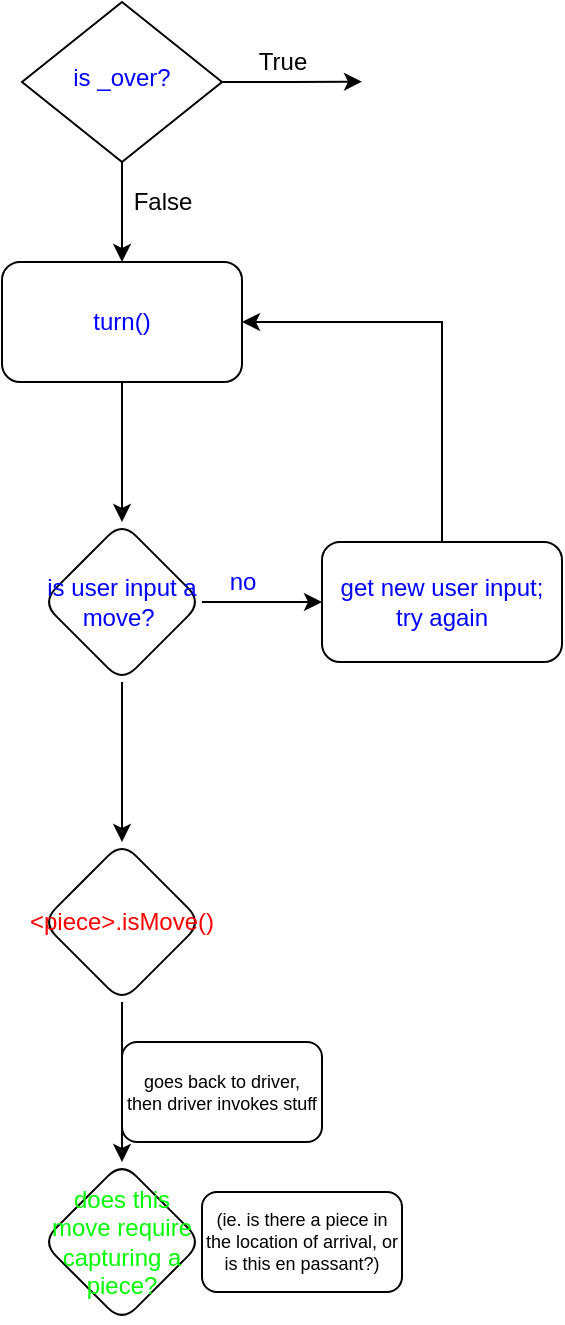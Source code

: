 <mxfile version="17.2.4" type="device"><diagram id="C5RBs43oDa-KdzZeNtuy" name="Page-1"><mxGraphModel dx="668" dy="302" grid="1" gridSize="10" guides="1" tooltips="1" connect="1" arrows="1" fold="1" page="1" pageScale="1" pageWidth="827" pageHeight="1169" math="0" shadow="0"><root><mxCell id="WIyWlLk6GJQsqaUBKTNV-0"/><mxCell id="WIyWlLk6GJQsqaUBKTNV-1" parent="WIyWlLk6GJQsqaUBKTNV-0"/><mxCell id="Y4NjnS7qUh8Qtl_joj3Y-0" style="edgeStyle=orthogonalEdgeStyle;rounded=0;orthogonalLoop=1;jettySize=auto;html=1;exitX=1;exitY=0.5;exitDx=0;exitDy=0;" edge="1" parent="WIyWlLk6GJQsqaUBKTNV-1" source="WIyWlLk6GJQsqaUBKTNV-6"><mxGeometry relative="1" as="geometry"><mxPoint x="340" y="209.857" as="targetPoint"/></mxGeometry></mxCell><mxCell id="Y4NjnS7qUh8Qtl_joj3Y-2" style="edgeStyle=orthogonalEdgeStyle;rounded=0;orthogonalLoop=1;jettySize=auto;html=1;exitX=0.5;exitY=1;exitDx=0;exitDy=0;entryX=0.5;entryY=0;entryDx=0;entryDy=0;" edge="1" parent="WIyWlLk6GJQsqaUBKTNV-1" source="WIyWlLk6GJQsqaUBKTNV-6" target="Y4NjnS7qUh8Qtl_joj3Y-4"><mxGeometry relative="1" as="geometry"><mxPoint x="220" y="290" as="targetPoint"/></mxGeometry></mxCell><mxCell id="WIyWlLk6GJQsqaUBKTNV-6" value="is _over?" style="rhombus;whiteSpace=wrap;html=1;shadow=0;fontFamily=Helvetica;fontSize=12;align=center;strokeWidth=1;spacing=6;spacingTop=-4;labelBackgroundColor=none;fontColor=#0000FF;" parent="WIyWlLk6GJQsqaUBKTNV-1" vertex="1"><mxGeometry x="170" y="170" width="100" height="80" as="geometry"/></mxCell><mxCell id="Y4NjnS7qUh8Qtl_joj3Y-1" value="True" style="text;html=1;align=center;verticalAlign=middle;resizable=0;points=[];autosize=1;strokeColor=none;fillColor=none;" vertex="1" parent="WIyWlLk6GJQsqaUBKTNV-1"><mxGeometry x="280" y="190" width="40" height="20" as="geometry"/></mxCell><mxCell id="Y4NjnS7qUh8Qtl_joj3Y-3" value="False" style="text;html=1;align=center;verticalAlign=middle;resizable=0;points=[];autosize=1;strokeColor=none;fillColor=none;" vertex="1" parent="WIyWlLk6GJQsqaUBKTNV-1"><mxGeometry x="220" y="260" width="40" height="20" as="geometry"/></mxCell><mxCell id="Y4NjnS7qUh8Qtl_joj3Y-6" value="" style="edgeStyle=orthogonalEdgeStyle;rounded=0;orthogonalLoop=1;jettySize=auto;html=1;fontColor=#0000FF;entryX=0.5;entryY=0;entryDx=0;entryDy=0;" edge="1" parent="WIyWlLk6GJQsqaUBKTNV-1" source="Y4NjnS7qUh8Qtl_joj3Y-4" target="Y4NjnS7qUh8Qtl_joj3Y-5"><mxGeometry relative="1" as="geometry"/></mxCell><mxCell id="Y4NjnS7qUh8Qtl_joj3Y-4" value="turn()" style="rounded=1;whiteSpace=wrap;html=1;labelBackgroundColor=none;fontColor=#0000FF;" vertex="1" parent="WIyWlLk6GJQsqaUBKTNV-1"><mxGeometry x="160" y="300" width="120" height="60" as="geometry"/></mxCell><mxCell id="Y4NjnS7qUh8Qtl_joj3Y-8" value="" style="edgeStyle=orthogonalEdgeStyle;rounded=0;orthogonalLoop=1;jettySize=auto;html=1;fontColor=#0000FF;" edge="1" parent="WIyWlLk6GJQsqaUBKTNV-1" source="Y4NjnS7qUh8Qtl_joj3Y-5" target="Y4NjnS7qUh8Qtl_joj3Y-7"><mxGeometry relative="1" as="geometry"/></mxCell><mxCell id="Y4NjnS7qUh8Qtl_joj3Y-15" value="" style="edgeStyle=orthogonalEdgeStyle;rounded=0;orthogonalLoop=1;jettySize=auto;html=1;fontColor=#0000FF;" edge="1" parent="WIyWlLk6GJQsqaUBKTNV-1" source="Y4NjnS7qUh8Qtl_joj3Y-5" target="Y4NjnS7qUh8Qtl_joj3Y-14"><mxGeometry relative="1" as="geometry"/></mxCell><mxCell id="Y4NjnS7qUh8Qtl_joj3Y-5" value="is user input a move?&amp;nbsp;" style="rhombus;whiteSpace=wrap;html=1;fontColor=#0000FF;rounded=1;labelBackgroundColor=none;" vertex="1" parent="WIyWlLk6GJQsqaUBKTNV-1"><mxGeometry x="180" y="430" width="80" height="80" as="geometry"/></mxCell><mxCell id="Y4NjnS7qUh8Qtl_joj3Y-9" style="edgeStyle=orthogonalEdgeStyle;rounded=0;orthogonalLoop=1;jettySize=auto;html=1;entryX=1;entryY=0.5;entryDx=0;entryDy=0;fontColor=#0000FF;" edge="1" parent="WIyWlLk6GJQsqaUBKTNV-1" source="Y4NjnS7qUh8Qtl_joj3Y-7" target="Y4NjnS7qUh8Qtl_joj3Y-4"><mxGeometry relative="1" as="geometry"><Array as="points"><mxPoint x="380" y="330"/></Array></mxGeometry></mxCell><mxCell id="Y4NjnS7qUh8Qtl_joj3Y-7" value="get new user input; try again" style="whiteSpace=wrap;html=1;fontColor=#0000FF;rounded=1;labelBackgroundColor=none;" vertex="1" parent="WIyWlLk6GJQsqaUBKTNV-1"><mxGeometry x="320" y="440" width="120" height="60" as="geometry"/></mxCell><mxCell id="Y4NjnS7qUh8Qtl_joj3Y-10" value="no" style="text;html=1;align=center;verticalAlign=middle;resizable=0;points=[];autosize=1;strokeColor=none;fillColor=none;fontColor=#0000FF;" vertex="1" parent="WIyWlLk6GJQsqaUBKTNV-1"><mxGeometry x="265" y="450" width="30" height="20" as="geometry"/></mxCell><mxCell id="Y4NjnS7qUh8Qtl_joj3Y-17" value="" style="edgeStyle=orthogonalEdgeStyle;rounded=0;orthogonalLoop=1;jettySize=auto;html=1;fontColor=#FF0000;" edge="1" parent="WIyWlLk6GJQsqaUBKTNV-1" source="Y4NjnS7qUh8Qtl_joj3Y-14" target="Y4NjnS7qUh8Qtl_joj3Y-16"><mxGeometry relative="1" as="geometry"/></mxCell><mxCell id="Y4NjnS7qUh8Qtl_joj3Y-14" value="&amp;lt;piece&amp;gt;.isMove()" style="rhombus;whiteSpace=wrap;html=1;fontColor=#FF0000;rounded=1;labelBackgroundColor=none;" vertex="1" parent="WIyWlLk6GJQsqaUBKTNV-1"><mxGeometry x="180" y="590" width="80" height="80" as="geometry"/></mxCell><mxCell id="Y4NjnS7qUh8Qtl_joj3Y-16" value="does this move require capturing a piece?" style="rhombus;whiteSpace=wrap;html=1;fontColor=#00FF00;rounded=1;labelBackgroundColor=none;" vertex="1" parent="WIyWlLk6GJQsqaUBKTNV-1"><mxGeometry x="180" y="750" width="80" height="80" as="geometry"/></mxCell><mxCell id="Y4NjnS7qUh8Qtl_joj3Y-19" value="(ie. is there a piece in the location of arrival, or is this en passant?)" style="rounded=1;whiteSpace=wrap;html=1;labelBackgroundColor=none;fontColor=#000000;fontSize=9;" vertex="1" parent="WIyWlLk6GJQsqaUBKTNV-1"><mxGeometry x="260" y="765" width="100" height="50" as="geometry"/></mxCell><mxCell id="Y4NjnS7qUh8Qtl_joj3Y-20" value="goes back to driver, then driver invokes stuff" style="rounded=1;whiteSpace=wrap;html=1;labelBackgroundColor=none;fontColor=#000000;fontSize=9;" vertex="1" parent="WIyWlLk6GJQsqaUBKTNV-1"><mxGeometry x="220" y="690" width="100" height="50" as="geometry"/></mxCell></root></mxGraphModel></diagram></mxfile>